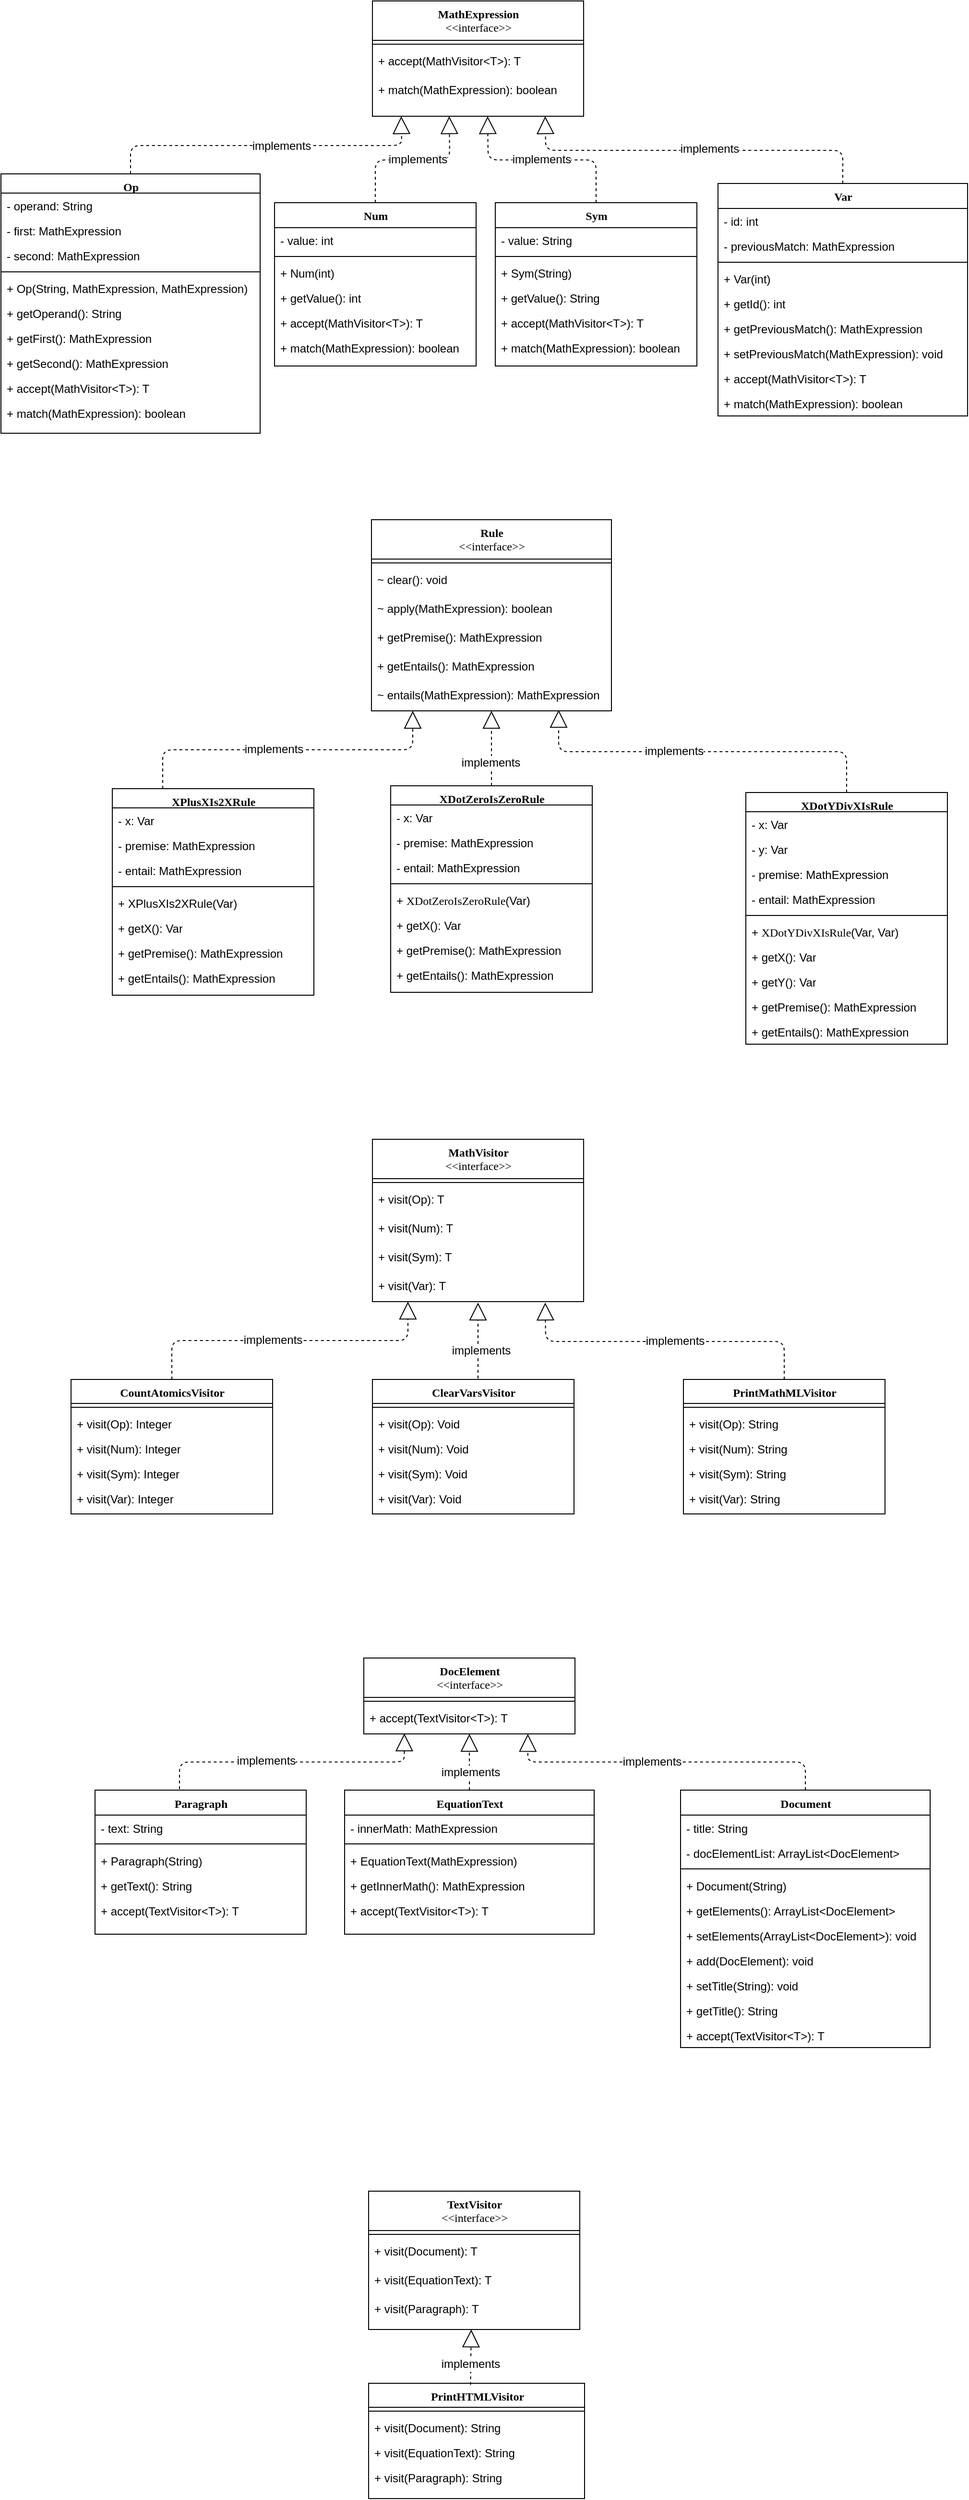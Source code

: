 <mxfile version="12.9.3" type="device"><diagram name="Page-1" id="9f46799a-70d6-7492-0946-bef42562c5a5"><mxGraphModel dx="998" dy="500" grid="1" gridSize="15" guides="1" tooltips="1" connect="1" arrows="1" fold="1" page="1" pageScale="1" pageWidth="1220" pageHeight="2900" background="#ffffff" math="0" shadow="0"><root><mxCell id="0"/><mxCell id="1" parent="0"/><mxCell id="MFVC4oa283NpYr4Dgyni-43" value="" style="endArrow=block;endSize=16;endFill=0;html=1;edgeStyle=orthogonalEdgeStyle;exitX=0.5;exitY=0;exitDx=0;exitDy=0;dashed=1;" parent="1" source="78961159f06e98e8-56" edge="1"><mxGeometry width="160" relative="1" as="geometry"><mxPoint x="214" y="420" as="sourcePoint"/><mxPoint x="514" y="195" as="targetPoint"/></mxGeometry></mxCell><mxCell id="ZC7abajFMfKb80-kNjz1-7" value="implements" style="text;html=1;align=center;verticalAlign=middle;resizable=0;points=[];labelBackgroundColor=#ffffff;" vertex="1" connectable="0" parent="MFVC4oa283NpYr4Dgyni-43"><mxGeometry x="0.163" y="-4" relative="1" as="geometry"><mxPoint x="-13" y="-4" as="offset"/></mxGeometry></mxCell><mxCell id="MFVC4oa283NpYr4Dgyni-44" value="" style="endArrow=block;endSize=16;endFill=0;html=1;edgeStyle=orthogonalEdgeStyle;dashed=1;" parent="1" source="MFVC4oa283NpYr4Dgyni-13" edge="1"><mxGeometry width="160" relative="1" as="geometry"><mxPoint x="354" y="265" as="sourcePoint"/><mxPoint x="564" y="195" as="targetPoint"/></mxGeometry></mxCell><mxCell id="ZC7abajFMfKb80-kNjz1-6" value="implements" style="text;html=1;align=center;verticalAlign=middle;resizable=0;points=[];labelBackgroundColor=#ffffff;" vertex="1" connectable="0" parent="MFVC4oa283NpYr4Dgyni-44"><mxGeometry x="0.291" y="-2" relative="1" as="geometry"><mxPoint x="-20" y="-3" as="offset"/></mxGeometry></mxCell><mxCell id="MFVC4oa283NpYr4Dgyni-45" value="" style="endArrow=block;endSize=16;endFill=0;html=1;edgeStyle=orthogonalEdgeStyle;exitX=0.5;exitY=0;exitDx=0;exitDy=0;dashed=1;" parent="1" source="MFVC4oa283NpYr4Dgyni-24" edge="1"><mxGeometry width="160" relative="1" as="geometry"><mxPoint x="704" y="295" as="sourcePoint"/><mxPoint x="604" y="195" as="targetPoint"/></mxGeometry></mxCell><mxCell id="ZC7abajFMfKb80-kNjz1-5" value="implements" style="text;html=1;align=center;verticalAlign=middle;resizable=0;points=[];labelBackgroundColor=#ffffff;" vertex="1" connectable="0" parent="MFVC4oa283NpYr4Dgyni-45"><mxGeometry x="0.179" y="1" relative="1" as="geometry"><mxPoint x="18" y="-2" as="offset"/></mxGeometry></mxCell><mxCell id="MFVC4oa283NpYr4Dgyni-46" value="" style="endArrow=block;endSize=16;endFill=0;html=1;edgeStyle=orthogonalEdgeStyle;exitX=0.5;exitY=0;exitDx=0;exitDy=0;dashed=1;" parent="1" source="MFVC4oa283NpYr4Dgyni-31" edge="1"><mxGeometry width="160" relative="1" as="geometry"><mxPoint x="854" y="255" as="sourcePoint"/><mxPoint x="664" y="195" as="targetPoint"/></mxGeometry></mxCell><mxCell id="ZC7abajFMfKb80-kNjz1-2" value="implements" style="text;html=1;align=center;verticalAlign=middle;resizable=0;points=[];labelBackgroundColor=#ffffff;spacing=1;" vertex="1" connectable="0" parent="MFVC4oa283NpYr4Dgyni-46"><mxGeometry x="-0.063" y="5" relative="1" as="geometry"><mxPoint x="4" y="-7" as="offset"/></mxGeometry></mxCell><mxCell id="MFVC4oa283NpYr4Dgyni-65" value="" style="endArrow=block;endSize=16;endFill=0;html=1;edgeStyle=orthogonalEdgeStyle;exitX=0.5;exitY=0;exitDx=0;exitDy=0;entryX=0.168;entryY=1;entryDx=0;entryDy=0;entryPerimeter=0;dashed=1;" parent="1" source="MFVC4oa283NpYr4Dgyni-54" target="MFVC4oa283NpYr4Dgyni-53" edge="1"><mxGeometry width="160" relative="1" as="geometry"><mxPoint x="275" y="1480" as="sourcePoint"/><mxPoint x="529" y="1439" as="targetPoint"/></mxGeometry></mxCell><mxCell id="ZC7abajFMfKb80-kNjz1-8" value="implements" style="text;html=1;align=center;verticalAlign=middle;resizable=0;points=[];labelBackgroundColor=#ffffff;" vertex="1" connectable="0" parent="MFVC4oa283NpYr4Dgyni-65"><mxGeometry x="-0.109" y="3" relative="1" as="geometry"><mxPoint y="2" as="offset"/></mxGeometry></mxCell><mxCell id="MFVC4oa283NpYr4Dgyni-78" value="" style="endArrow=block;endSize=16;endFill=0;html=1;entryX=0.5;entryY=1.033;entryDx=0;entryDy=0;entryPerimeter=0;dashed=1;" parent="1" target="MFVC4oa283NpYr4Dgyni-53" edge="1"><mxGeometry width="160" relative="1" as="geometry"><mxPoint x="594" y="1509" as="sourcePoint"/><mxPoint x="594" y="1441" as="targetPoint"/></mxGeometry></mxCell><mxCell id="ZC7abajFMfKb80-kNjz1-9" value="implements" style="text;html=1;align=center;verticalAlign=middle;resizable=0;points=[];labelBackgroundColor=#ffffff;" vertex="1" connectable="0" parent="MFVC4oa283NpYr4Dgyni-78"><mxGeometry x="-0.27" y="-3" relative="1" as="geometry"><mxPoint as="offset"/></mxGeometry></mxCell><mxCell id="MFVC4oa283NpYr4Dgyni-79" value="" style="endArrow=block;endSize=16;endFill=0;html=1;edgeStyle=orthogonalEdgeStyle;exitX=0.5;exitY=0;exitDx=0;exitDy=0;dashed=1;" parent="1" source="MFVC4oa283NpYr4Dgyni-72" edge="1"><mxGeometry width="160" relative="1" as="geometry"><mxPoint x="974" y="1500" as="sourcePoint"/><mxPoint x="664" y="1430" as="targetPoint"/></mxGeometry></mxCell><mxCell id="MFVC4oa283NpYr4Dgyni-92" value="" style="endArrow=block;endSize=16;endFill=0;html=1;entryX=0.486;entryY=1.167;entryDx=0;entryDy=0;entryPerimeter=0;exitX=0.472;exitY=0.015;exitDx=0;exitDy=0;exitPerimeter=0;dashed=1;" parent="1" source="MFVC4oa283NpYr4Dgyni-86" target="MFVC4oa283NpYr4Dgyni-84" edge="1"><mxGeometry width="160" relative="1" as="geometry"><mxPoint x="587" y="2555" as="sourcePoint"/><mxPoint x="584.5" y="2495" as="targetPoint"/></mxGeometry></mxCell><mxCell id="ZC7abajFMfKb80-kNjz1-18" value="implements" style="text;html=1;align=center;verticalAlign=middle;resizable=0;points=[];labelBackgroundColor=#ffffff;" vertex="1" connectable="0" parent="MFVC4oa283NpYr4Dgyni-92"><mxGeometry x="-0.34" y="1" relative="1" as="geometry"><mxPoint y="-3" as="offset"/></mxGeometry></mxCell><mxCell id="MFVC4oa283NpYr4Dgyni-131" value="" style="endArrow=block;endSize=16;endFill=0;html=1;edgeStyle=orthogonalEdgeStyle;exitX=0.4;exitY=-0.007;exitDx=0;exitDy=0;exitPerimeter=0;entryX=0.192;entryY=0.983;entryDx=0;entryDy=0;entryPerimeter=0;dashed=1;" parent="1" source="MFVC4oa283NpYr4Dgyni-104" target="MFVC4oa283NpYr4Dgyni-101" edge="1"><mxGeometry width="160" relative="1" as="geometry"><mxPoint x="285" y="1965.5" as="sourcePoint"/><mxPoint x="522.96" y="1886.51" as="targetPoint"/></mxGeometry></mxCell><mxCell id="ZC7abajFMfKb80-kNjz1-15" value="implements" style="text;html=1;align=center;verticalAlign=middle;resizable=0;points=[];labelBackgroundColor=#ffffff;" vertex="1" connectable="0" parent="MFVC4oa283NpYr4Dgyni-131"><mxGeometry x="-0.289" y="3" relative="1" as="geometry"><mxPoint x="14" y="1" as="offset"/></mxGeometry></mxCell><mxCell id="MFVC4oa283NpYr4Dgyni-132" value="" style="endArrow=block;endSize=16;endFill=0;html=1;exitX=0.5;exitY=0;exitDx=0;exitDy=0;dashed=1;" parent="1" source="MFVC4oa283NpYr4Dgyni-114" target="MFVC4oa283NpYr4Dgyni-101" edge="1"><mxGeometry width="160" relative="1" as="geometry"><mxPoint x="575" y="1927.5" as="sourcePoint"/><mxPoint x="585" y="1877.5" as="targetPoint"/></mxGeometry></mxCell><mxCell id="ZC7abajFMfKb80-kNjz1-16" value="implements" style="text;html=1;align=center;verticalAlign=middle;resizable=0;points=[];labelBackgroundColor=#ffffff;" vertex="1" connectable="0" parent="MFVC4oa283NpYr4Dgyni-132"><mxGeometry x="-0.372" y="-1" relative="1" as="geometry"><mxPoint as="offset"/></mxGeometry></mxCell><mxCell id="MFVC4oa283NpYr4Dgyni-133" value="" style="endArrow=block;endSize=16;endFill=0;html=1;edgeStyle=orthogonalEdgeStyle;exitX=0.5;exitY=0;exitDx=0;exitDy=0;entryX=0.777;entryY=1.002;entryDx=0;entryDy=0;entryPerimeter=0;dashed=1;" parent="1" source="MFVC4oa283NpYr4Dgyni-120" target="MFVC4oa283NpYr4Dgyni-101" edge="1"><mxGeometry width="160" relative="1" as="geometry"><mxPoint x="935" y="1907.5" as="sourcePoint"/><mxPoint x="635" y="1877.5" as="targetPoint"/></mxGeometry></mxCell><mxCell id="ZC7abajFMfKb80-kNjz1-17" value="implements" style="text;html=1;align=center;verticalAlign=middle;resizable=0;points=[];labelBackgroundColor=#ffffff;" vertex="1" connectable="0" parent="MFVC4oa283NpYr4Dgyni-133"><mxGeometry x="0.093" y="-1" relative="1" as="geometry"><mxPoint as="offset"/></mxGeometry></mxCell><mxCell id="MFVC4oa283NpYr4Dgyni-173" value="" style="endArrow=block;endSize=16;endFill=0;html=1;edgeStyle=orthogonalEdgeStyle;exitX=0.5;exitY=0;exitDx=0;exitDy=0;entryX=0.78;entryY=0.967;entryDx=0;entryDy=0;entryPerimeter=0;dashed=1;" parent="1" source="MFVC4oa283NpYr4Dgyni-161" target="MFVC4oa283NpYr4Dgyni-140" edge="1"><mxGeometry width="160" relative="1" as="geometry"><mxPoint x="913" y="909" as="sourcePoint"/><mxPoint x="678" y="840" as="targetPoint"/></mxGeometry></mxCell><mxCell id="ZC7abajFMfKb80-kNjz1-14" value="implements" style="text;html=1;align=center;verticalAlign=middle;resizable=0;points=[];labelBackgroundColor=#ffffff;" vertex="1" connectable="0" parent="MFVC4oa283NpYr4Dgyni-173"><mxGeometry x="0.311" y="-3" relative="1" as="geometry"><mxPoint x="30" y="2" as="offset"/></mxGeometry></mxCell><mxCell id="MFVC4oa283NpYr4Dgyni-174" value="" style="endArrow=block;endSize=16;endFill=0;html=1;exitX=0.5;exitY=0;exitDx=0;exitDy=0;dashed=1;" parent="1" source="MFVC4oa283NpYr4Dgyni-152" target="MFVC4oa283NpYr4Dgyni-140" edge="1"><mxGeometry width="160" relative="1" as="geometry"><mxPoint x="604" y="875" as="sourcePoint"/><mxPoint x="608" y="830" as="targetPoint"/></mxGeometry></mxCell><mxCell id="ZC7abajFMfKb80-kNjz1-13" value="implements" style="text;html=1;align=center;verticalAlign=middle;resizable=0;points=[];labelBackgroundColor=#ffffff;" vertex="1" connectable="0" parent="MFVC4oa283NpYr4Dgyni-174"><mxGeometry x="-0.386" y="1" relative="1" as="geometry"><mxPoint as="offset"/></mxGeometry></mxCell><mxCell id="MFVC4oa283NpYr4Dgyni-176" value="" style="endArrow=block;endSize=16;endFill=0;html=1;edgeStyle=orthogonalEdgeStyle;entryX=0.172;entryY=1;entryDx=0;entryDy=0;entryPerimeter=0;exitX=0.25;exitY=0;exitDx=0;exitDy=0;dashed=1;" parent="1" source="MFVC4oa283NpYr4Dgyni-141" target="MFVC4oa283NpYr4Dgyni-140" edge="1"><mxGeometry width="160" relative="1" as="geometry"><mxPoint x="279" y="866" as="sourcePoint"/><mxPoint x="514.96" y="836" as="targetPoint"/></mxGeometry></mxCell><mxCell id="ZC7abajFMfKb80-kNjz1-11" value="implements" style="text;html=1;align=center;verticalAlign=middle;resizable=0;points=[];labelBackgroundColor=#ffffff;" vertex="1" connectable="0" parent="MFVC4oa283NpYr4Dgyni-176"><mxGeometry x="-0.087" y="-1" relative="1" as="geometry"><mxPoint y="-2" as="offset"/></mxGeometry></mxCell><mxCell id="MFVC4oa283NpYr4Dgyni-134" value="Rule&lt;br&gt;&lt;span style=&quot;font-weight: normal&quot;&gt;&amp;lt;&amp;lt;interface&amp;gt;&amp;gt;&lt;/span&gt;" style="swimlane;html=1;fontStyle=1;align=center;verticalAlign=top;childLayout=stackLayout;horizontal=1;startSize=41;horizontalStack=0;resizeParent=1;resizeLast=0;collapsible=1;marginBottom=0;swimlaneFillColor=#ffffff;rounded=0;shadow=0;comic=0;labelBackgroundColor=none;strokeWidth=1;fillColor=none;fontFamily=Verdana;fontSize=12" parent="1" vertex="1"><mxGeometry x="483" y="615" width="250" height="199" as="geometry"><mxRectangle x="90" y="83" width="90" height="26" as="alternateBounds"/></mxGeometry></mxCell><mxCell id="MFVC4oa283NpYr4Dgyni-135" value="" style="line;html=1;strokeWidth=1;fillColor=none;align=left;verticalAlign=middle;spacingTop=-1;spacingLeft=3;spacingRight=3;rotatable=0;labelPosition=right;points=[];portConstraint=eastwest;" parent="MFVC4oa283NpYr4Dgyni-134" vertex="1"><mxGeometry y="41" width="250" height="8" as="geometry"/></mxCell><mxCell id="MFVC4oa283NpYr4Dgyni-136" value="~ clear(): void&amp;nbsp;" style="text;html=1;strokeColor=none;fillColor=none;align=left;verticalAlign=top;spacingLeft=4;spacingRight=4;whiteSpace=wrap;overflow=hidden;rotatable=0;points=[[0,0.5],[1,0.5]];portConstraint=eastwest;" parent="MFVC4oa283NpYr4Dgyni-134" vertex="1"><mxGeometry y="49" width="250" height="30" as="geometry"/></mxCell><mxCell id="MFVC4oa283NpYr4Dgyni-137" value="~ apply(MathExpression): boolean&amp;nbsp;" style="text;html=1;strokeColor=none;fillColor=none;align=left;verticalAlign=top;spacingLeft=4;spacingRight=4;whiteSpace=wrap;overflow=hidden;rotatable=0;points=[[0,0.5],[1,0.5]];portConstraint=eastwest;" parent="MFVC4oa283NpYr4Dgyni-134" vertex="1"><mxGeometry y="79" width="250" height="30" as="geometry"/></mxCell><mxCell id="MFVC4oa283NpYr4Dgyni-138" value="+ getPremise(): MathExpression&amp;nbsp;" style="text;html=1;strokeColor=none;fillColor=none;align=left;verticalAlign=top;spacingLeft=4;spacingRight=4;whiteSpace=wrap;overflow=hidden;rotatable=0;points=[[0,0.5],[1,0.5]];portConstraint=eastwest;" parent="MFVC4oa283NpYr4Dgyni-134" vertex="1"><mxGeometry y="109" width="250" height="30" as="geometry"/></mxCell><mxCell id="MFVC4oa283NpYr4Dgyni-139" value="+ getEntails(): MathExpression&amp;nbsp;" style="text;html=1;strokeColor=none;fillColor=none;align=left;verticalAlign=top;spacingLeft=4;spacingRight=4;whiteSpace=wrap;overflow=hidden;rotatable=0;points=[[0,0.5],[1,0.5]];portConstraint=eastwest;" parent="MFVC4oa283NpYr4Dgyni-134" vertex="1"><mxGeometry y="139" width="250" height="30" as="geometry"/></mxCell><mxCell id="MFVC4oa283NpYr4Dgyni-140" value="~ entails(MathExpression): MathExpression&amp;nbsp;" style="text;html=1;strokeColor=none;fillColor=none;align=left;verticalAlign=top;spacingLeft=4;spacingRight=4;whiteSpace=wrap;overflow=hidden;rotatable=0;points=[[0,0.5],[1,0.5]];portConstraint=eastwest;" parent="MFVC4oa283NpYr4Dgyni-134" vertex="1"><mxGeometry y="169" width="250" height="30" as="geometry"/></mxCell><mxCell id="ZC7abajFMfKb80-kNjz1-10" value="&lt;span style=&quot;background-color: rgb(255 , 255 , 255)&quot;&gt;implements&lt;/span&gt;" style="text;html=1;align=center;verticalAlign=middle;resizable=0;points=[];autosize=1;" vertex="1" parent="1"><mxGeometry x="759" y="1460" width="80" height="20" as="geometry"/></mxCell><mxCell id="78961159f06e98e8-17" value="MathExpression&lt;br&gt;&lt;span style=&quot;font-weight: normal&quot;&gt;&amp;lt;&amp;lt;interface&amp;gt;&amp;gt;&lt;/span&gt;" style="swimlane;html=1;fontStyle=1;align=center;verticalAlign=top;childLayout=stackLayout;horizontal=1;startSize=41;horizontalStack=0;resizeParent=1;resizeLast=0;collapsible=1;marginBottom=0;swimlaneFillColor=#ffffff;rounded=0;shadow=0;comic=0;labelBackgroundColor=none;strokeWidth=1;fillColor=none;fontFamily=Verdana;fontSize=12" parent="1" vertex="1"><mxGeometry x="484" y="75" width="220" height="120" as="geometry"><mxRectangle x="90" y="83" width="90" height="26" as="alternateBounds"/></mxGeometry></mxCell><mxCell id="78961159f06e98e8-19" value="" style="line;html=1;strokeWidth=1;fillColor=none;align=left;verticalAlign=middle;spacingTop=-1;spacingLeft=3;spacingRight=3;rotatable=0;labelPosition=right;points=[];portConstraint=eastwest;" parent="78961159f06e98e8-17" vertex="1"><mxGeometry y="41" width="220" height="8" as="geometry"/></mxCell><mxCell id="78961159f06e98e8-20" value="+ accept(MathVisitor&amp;lt;T&amp;gt;): T&amp;nbsp;" style="text;html=1;strokeColor=none;fillColor=none;align=left;verticalAlign=top;spacingLeft=4;spacingRight=4;whiteSpace=wrap;overflow=hidden;rotatable=0;points=[[0,0.5],[1,0.5]];portConstraint=eastwest;" parent="78961159f06e98e8-17" vertex="1"><mxGeometry y="49" width="220" height="30" as="geometry"/></mxCell><mxCell id="78961159f06e98e8-27" value="+ match(MathExpression): boolean" style="text;html=1;strokeColor=none;fillColor=none;align=left;verticalAlign=top;spacingLeft=4;spacingRight=4;whiteSpace=wrap;overflow=hidden;rotatable=0;points=[[0,0.5],[1,0.5]];portConstraint=eastwest;" parent="78961159f06e98e8-17" vertex="1"><mxGeometry y="79" width="220" height="26" as="geometry"/></mxCell><mxCell id="78961159f06e98e8-56" value="Op" style="swimlane;html=1;fontStyle=1;align=center;verticalAlign=top;childLayout=stackLayout;horizontal=1;startSize=20;horizontalStack=0;resizeParent=1;resizeLast=0;collapsible=1;marginBottom=0;swimlaneFillColor=#ffffff;rounded=0;shadow=0;comic=0;labelBackgroundColor=none;strokeWidth=1;fillColor=none;fontFamily=Verdana;fontSize=12" parent="1" vertex="1"><mxGeometry x="97" y="255" width="270" height="270" as="geometry"/></mxCell><mxCell id="78961159f06e98e8-57" value="- operand: String" style="text;html=1;strokeColor=none;fillColor=none;align=left;verticalAlign=top;spacingLeft=4;spacingRight=4;whiteSpace=wrap;overflow=hidden;rotatable=0;points=[[0,0.5],[1,0.5]];portConstraint=eastwest;" parent="78961159f06e98e8-56" vertex="1"><mxGeometry y="20" width="270" height="26" as="geometry"/></mxCell><mxCell id="78961159f06e98e8-63" value="- first: MathExpression" style="text;html=1;strokeColor=none;fillColor=none;align=left;verticalAlign=top;spacingLeft=4;spacingRight=4;whiteSpace=wrap;overflow=hidden;rotatable=0;points=[[0,0.5],[1,0.5]];portConstraint=eastwest;" parent="78961159f06e98e8-56" vertex="1"><mxGeometry y="46" width="270" height="26" as="geometry"/></mxCell><mxCell id="MFVC4oa283NpYr4Dgyni-10" value="- second: MathExpression" style="text;html=1;strokeColor=none;fillColor=none;align=left;verticalAlign=top;spacingLeft=4;spacingRight=4;whiteSpace=wrap;overflow=hidden;rotatable=0;points=[[0,0.5],[1,0.5]];portConstraint=eastwest;" parent="78961159f06e98e8-56" vertex="1"><mxGeometry y="72" width="270" height="26" as="geometry"/></mxCell><mxCell id="78961159f06e98e8-64" value="" style="line;html=1;strokeWidth=1;fillColor=none;align=left;verticalAlign=middle;spacingTop=-1;spacingLeft=3;spacingRight=3;rotatable=0;labelPosition=right;points=[];portConstraint=eastwest;" parent="78961159f06e98e8-56" vertex="1"><mxGeometry y="98" width="270" height="8" as="geometry"/></mxCell><mxCell id="78961159f06e98e8-65" value="+ Op(String, MathExpression, MathExpression)" style="text;html=1;strokeColor=none;fillColor=none;align=left;verticalAlign=top;spacingLeft=4;spacingRight=4;whiteSpace=wrap;overflow=hidden;rotatable=0;points=[[0,0.5],[1,0.5]];portConstraint=eastwest;" parent="78961159f06e98e8-56" vertex="1"><mxGeometry y="106" width="270" height="26" as="geometry"/></mxCell><mxCell id="78961159f06e98e8-66" value="+ getOperand(): String" style="text;html=1;strokeColor=none;fillColor=none;align=left;verticalAlign=top;spacingLeft=4;spacingRight=4;whiteSpace=wrap;overflow=hidden;rotatable=0;points=[[0,0.5],[1,0.5]];portConstraint=eastwest;" parent="78961159f06e98e8-56" vertex="1"><mxGeometry y="132" width="270" height="26" as="geometry"/></mxCell><mxCell id="78961159f06e98e8-68" value="+ getFirst(): MathExpression" style="text;html=1;strokeColor=none;fillColor=none;align=left;verticalAlign=top;spacingLeft=4;spacingRight=4;whiteSpace=wrap;overflow=hidden;rotatable=0;points=[[0,0.5],[1,0.5]];portConstraint=eastwest;" parent="78961159f06e98e8-56" vertex="1"><mxGeometry y="158" width="270" height="26" as="geometry"/></mxCell><mxCell id="MFVC4oa283NpYr4Dgyni-9" value="+ getSecond(): MathExpression" style="text;html=1;strokeColor=none;fillColor=none;align=left;verticalAlign=top;spacingLeft=4;spacingRight=4;whiteSpace=wrap;overflow=hidden;rotatable=0;points=[[0,0.5],[1,0.5]];portConstraint=eastwest;" parent="78961159f06e98e8-56" vertex="1"><mxGeometry y="184" width="270" height="26" as="geometry"/></mxCell><mxCell id="MFVC4oa283NpYr4Dgyni-11" value="+ accept(MathVisitor&amp;lt;T&amp;gt;): T" style="text;html=1;strokeColor=none;fillColor=none;align=left;verticalAlign=top;spacingLeft=4;spacingRight=4;whiteSpace=wrap;overflow=hidden;rotatable=0;points=[[0,0.5],[1,0.5]];portConstraint=eastwest;" parent="78961159f06e98e8-56" vertex="1"><mxGeometry y="210" width="270" height="26" as="geometry"/></mxCell><mxCell id="MFVC4oa283NpYr4Dgyni-12" value="+ match(MathExpression): boolean" style="text;html=1;strokeColor=none;fillColor=none;align=left;verticalAlign=top;spacingLeft=4;spacingRight=4;whiteSpace=wrap;overflow=hidden;rotatable=0;points=[[0,0.5],[1,0.5]];portConstraint=eastwest;" parent="78961159f06e98e8-56" vertex="1"><mxGeometry y="236" width="270" height="26" as="geometry"/></mxCell><mxCell id="MFVC4oa283NpYr4Dgyni-13" value="Num" style="swimlane;html=1;fontStyle=1;align=center;verticalAlign=top;childLayout=stackLayout;horizontal=1;startSize=26;horizontalStack=0;resizeParent=1;resizeLast=0;collapsible=1;marginBottom=0;swimlaneFillColor=#ffffff;rounded=0;shadow=0;comic=0;labelBackgroundColor=none;strokeWidth=1;fillColor=none;fontFamily=Verdana;fontSize=12" parent="1" vertex="1"><mxGeometry x="382" y="285" width="210" height="170" as="geometry"/></mxCell><mxCell id="MFVC4oa283NpYr4Dgyni-14" value="- value: int" style="text;html=1;strokeColor=none;fillColor=none;align=left;verticalAlign=top;spacingLeft=4;spacingRight=4;whiteSpace=wrap;overflow=hidden;rotatable=0;points=[[0,0.5],[1,0.5]];portConstraint=eastwest;" parent="MFVC4oa283NpYr4Dgyni-13" vertex="1"><mxGeometry y="26" width="210" height="26" as="geometry"/></mxCell><mxCell id="MFVC4oa283NpYr4Dgyni-17" value="" style="line;html=1;strokeWidth=1;fillColor=none;align=left;verticalAlign=middle;spacingTop=-1;spacingLeft=3;spacingRight=3;rotatable=0;labelPosition=right;points=[];portConstraint=eastwest;" parent="MFVC4oa283NpYr4Dgyni-13" vertex="1"><mxGeometry y="52" width="210" height="8" as="geometry"/></mxCell><mxCell id="MFVC4oa283NpYr4Dgyni-18" value="+ Num(int)" style="text;html=1;strokeColor=none;fillColor=none;align=left;verticalAlign=top;spacingLeft=4;spacingRight=4;whiteSpace=wrap;overflow=hidden;rotatable=0;points=[[0,0.5],[1,0.5]];portConstraint=eastwest;" parent="MFVC4oa283NpYr4Dgyni-13" vertex="1"><mxGeometry y="60" width="210" height="26" as="geometry"/></mxCell><mxCell id="MFVC4oa283NpYr4Dgyni-19" value="+ getValue(): int" style="text;html=1;strokeColor=none;fillColor=none;align=left;verticalAlign=top;spacingLeft=4;spacingRight=4;whiteSpace=wrap;overflow=hidden;rotatable=0;points=[[0,0.5],[1,0.5]];portConstraint=eastwest;" parent="MFVC4oa283NpYr4Dgyni-13" vertex="1"><mxGeometry y="86" width="210" height="26" as="geometry"/></mxCell><mxCell id="MFVC4oa283NpYr4Dgyni-22" value="+ accept(MathVisitor&amp;lt;T&amp;gt;): T" style="text;html=1;strokeColor=none;fillColor=none;align=left;verticalAlign=top;spacingLeft=4;spacingRight=4;whiteSpace=wrap;overflow=hidden;rotatable=0;points=[[0,0.5],[1,0.5]];portConstraint=eastwest;" parent="MFVC4oa283NpYr4Dgyni-13" vertex="1"><mxGeometry y="112" width="210" height="26" as="geometry"/></mxCell><mxCell id="MFVC4oa283NpYr4Dgyni-23" value="+ match(MathExpression): boolean" style="text;html=1;strokeColor=none;fillColor=none;align=left;verticalAlign=top;spacingLeft=4;spacingRight=4;whiteSpace=wrap;overflow=hidden;rotatable=0;points=[[0,0.5],[1,0.5]];portConstraint=eastwest;" parent="MFVC4oa283NpYr4Dgyni-13" vertex="1"><mxGeometry y="138" width="210" height="26" as="geometry"/></mxCell><mxCell id="MFVC4oa283NpYr4Dgyni-24" value="Sym" style="swimlane;html=1;fontStyle=1;align=center;verticalAlign=top;childLayout=stackLayout;horizontal=1;startSize=26;horizontalStack=0;resizeParent=1;resizeLast=0;collapsible=1;marginBottom=0;swimlaneFillColor=#ffffff;rounded=0;shadow=0;comic=0;labelBackgroundColor=none;strokeWidth=1;fillColor=none;fontFamily=Verdana;fontSize=12" parent="1" vertex="1"><mxGeometry x="612" y="285" width="210" height="170" as="geometry"/></mxCell><mxCell id="MFVC4oa283NpYr4Dgyni-25" value="- value: String" style="text;html=1;strokeColor=none;fillColor=none;align=left;verticalAlign=top;spacingLeft=4;spacingRight=4;whiteSpace=wrap;overflow=hidden;rotatable=0;points=[[0,0.5],[1,0.5]];portConstraint=eastwest;" parent="MFVC4oa283NpYr4Dgyni-24" vertex="1"><mxGeometry y="26" width="210" height="26" as="geometry"/></mxCell><mxCell id="MFVC4oa283NpYr4Dgyni-26" value="" style="line;html=1;strokeWidth=1;fillColor=none;align=left;verticalAlign=middle;spacingTop=-1;spacingLeft=3;spacingRight=3;rotatable=0;labelPosition=right;points=[];portConstraint=eastwest;" parent="MFVC4oa283NpYr4Dgyni-24" vertex="1"><mxGeometry y="52" width="210" height="8" as="geometry"/></mxCell><mxCell id="MFVC4oa283NpYr4Dgyni-27" value="+ Sym(String)" style="text;html=1;strokeColor=none;fillColor=none;align=left;verticalAlign=top;spacingLeft=4;spacingRight=4;whiteSpace=wrap;overflow=hidden;rotatable=0;points=[[0,0.5],[1,0.5]];portConstraint=eastwest;" parent="MFVC4oa283NpYr4Dgyni-24" vertex="1"><mxGeometry y="60" width="210" height="26" as="geometry"/></mxCell><mxCell id="MFVC4oa283NpYr4Dgyni-28" value="+ getValue(): String" style="text;html=1;strokeColor=none;fillColor=none;align=left;verticalAlign=top;spacingLeft=4;spacingRight=4;whiteSpace=wrap;overflow=hidden;rotatable=0;points=[[0,0.5],[1,0.5]];portConstraint=eastwest;" parent="MFVC4oa283NpYr4Dgyni-24" vertex="1"><mxGeometry y="86" width="210" height="26" as="geometry"/></mxCell><mxCell id="MFVC4oa283NpYr4Dgyni-29" value="+ accept(MathVisitor&amp;lt;T&amp;gt;): T" style="text;html=1;strokeColor=none;fillColor=none;align=left;verticalAlign=top;spacingLeft=4;spacingRight=4;whiteSpace=wrap;overflow=hidden;rotatable=0;points=[[0,0.5],[1,0.5]];portConstraint=eastwest;" parent="MFVC4oa283NpYr4Dgyni-24" vertex="1"><mxGeometry y="112" width="210" height="26" as="geometry"/></mxCell><mxCell id="MFVC4oa283NpYr4Dgyni-30" value="+ match(MathExpression): boolean" style="text;html=1;strokeColor=none;fillColor=none;align=left;verticalAlign=top;spacingLeft=4;spacingRight=4;whiteSpace=wrap;overflow=hidden;rotatable=0;points=[[0,0.5],[1,0.5]];portConstraint=eastwest;" parent="MFVC4oa283NpYr4Dgyni-24" vertex="1"><mxGeometry y="138" width="210" height="26" as="geometry"/></mxCell><mxCell id="MFVC4oa283NpYr4Dgyni-31" value="Var" style="swimlane;html=1;fontStyle=1;align=center;verticalAlign=top;childLayout=stackLayout;horizontal=1;startSize=26;horizontalStack=0;resizeParent=1;resizeLast=0;collapsible=1;marginBottom=0;swimlaneFillColor=#ffffff;rounded=0;shadow=0;comic=0;labelBackgroundColor=none;strokeWidth=1;fillColor=none;fontFamily=Verdana;fontSize=12" parent="1" vertex="1"><mxGeometry x="844" y="265" width="260" height="242" as="geometry"/></mxCell><mxCell id="MFVC4oa283NpYr4Dgyni-32" value="- id: int" style="text;html=1;strokeColor=none;fillColor=none;align=left;verticalAlign=top;spacingLeft=4;spacingRight=4;whiteSpace=wrap;overflow=hidden;rotatable=0;points=[[0,0.5],[1,0.5]];portConstraint=eastwest;" parent="MFVC4oa283NpYr4Dgyni-31" vertex="1"><mxGeometry y="26" width="260" height="26" as="geometry"/></mxCell><mxCell id="MFVC4oa283NpYr4Dgyni-38" value="- previousMatch: MathExpression" style="text;html=1;strokeColor=none;fillColor=none;align=left;verticalAlign=top;spacingLeft=4;spacingRight=4;whiteSpace=wrap;overflow=hidden;rotatable=0;points=[[0,0.5],[1,0.5]];portConstraint=eastwest;" parent="MFVC4oa283NpYr4Dgyni-31" vertex="1"><mxGeometry y="52" width="260" height="26" as="geometry"/></mxCell><mxCell id="MFVC4oa283NpYr4Dgyni-33" value="" style="line;html=1;strokeWidth=1;fillColor=none;align=left;verticalAlign=middle;spacingTop=-1;spacingLeft=3;spacingRight=3;rotatable=0;labelPosition=right;points=[];portConstraint=eastwest;" parent="MFVC4oa283NpYr4Dgyni-31" vertex="1"><mxGeometry y="78" width="260" height="8" as="geometry"/></mxCell><mxCell id="MFVC4oa283NpYr4Dgyni-34" value="+ Var(int)" style="text;html=1;strokeColor=none;fillColor=none;align=left;verticalAlign=top;spacingLeft=4;spacingRight=4;whiteSpace=wrap;overflow=hidden;rotatable=0;points=[[0,0.5],[1,0.5]];portConstraint=eastwest;" parent="MFVC4oa283NpYr4Dgyni-31" vertex="1"><mxGeometry y="86" width="260" height="26" as="geometry"/></mxCell><mxCell id="MFVC4oa283NpYr4Dgyni-35" value="+ getId(): int" style="text;html=1;strokeColor=none;fillColor=none;align=left;verticalAlign=top;spacingLeft=4;spacingRight=4;whiteSpace=wrap;overflow=hidden;rotatable=0;points=[[0,0.5],[1,0.5]];portConstraint=eastwest;" parent="MFVC4oa283NpYr4Dgyni-31" vertex="1"><mxGeometry y="112" width="260" height="26" as="geometry"/></mxCell><mxCell id="MFVC4oa283NpYr4Dgyni-36" value="+ getPreviousMatch(): MathExpression" style="text;html=1;strokeColor=none;fillColor=none;align=left;verticalAlign=top;spacingLeft=4;spacingRight=4;whiteSpace=wrap;overflow=hidden;rotatable=0;points=[[0,0.5],[1,0.5]];portConstraint=eastwest;" parent="MFVC4oa283NpYr4Dgyni-31" vertex="1"><mxGeometry y="138" width="260" height="26" as="geometry"/></mxCell><mxCell id="MFVC4oa283NpYr4Dgyni-39" value="+ setPreviousMatch(MathExpression): void" style="text;html=1;strokeColor=none;fillColor=none;align=left;verticalAlign=top;spacingLeft=4;spacingRight=4;whiteSpace=wrap;overflow=hidden;rotatable=0;points=[[0,0.5],[1,0.5]];portConstraint=eastwest;" parent="MFVC4oa283NpYr4Dgyni-31" vertex="1"><mxGeometry y="164" width="260" height="26" as="geometry"/></mxCell><mxCell id="MFVC4oa283NpYr4Dgyni-40" value="+ accept(MathVisitor&amp;lt;T&amp;gt;): T" style="text;html=1;strokeColor=none;fillColor=none;align=left;verticalAlign=top;spacingLeft=4;spacingRight=4;whiteSpace=wrap;overflow=hidden;rotatable=0;points=[[0,0.5],[1,0.5]];portConstraint=eastwest;" parent="MFVC4oa283NpYr4Dgyni-31" vertex="1"><mxGeometry y="190" width="260" height="26" as="geometry"/></mxCell><mxCell id="MFVC4oa283NpYr4Dgyni-37" value="+ match(MathExpression): boolean" style="text;html=1;strokeColor=none;fillColor=none;align=left;verticalAlign=top;spacingLeft=4;spacingRight=4;whiteSpace=wrap;overflow=hidden;rotatable=0;points=[[0,0.5],[1,0.5]];portConstraint=eastwest;" parent="MFVC4oa283NpYr4Dgyni-31" vertex="1"><mxGeometry y="216" width="260" height="26" as="geometry"/></mxCell><mxCell id="MFVC4oa283NpYr4Dgyni-54" value="CountAtomicsVisitor" style="swimlane;html=1;fontStyle=1;align=center;verticalAlign=top;childLayout=stackLayout;horizontal=1;startSize=25;horizontalStack=0;resizeParent=1;resizeLast=0;collapsible=1;marginBottom=0;swimlaneFillColor=#ffffff;rounded=0;shadow=0;comic=0;labelBackgroundColor=none;strokeWidth=1;fillColor=none;fontFamily=Verdana;fontSize=12" parent="1" vertex="1"><mxGeometry x="170" y="1510" width="210" height="140" as="geometry"/></mxCell><mxCell id="MFVC4oa283NpYr4Dgyni-58" value="" style="line;html=1;strokeWidth=1;fillColor=none;align=left;verticalAlign=middle;spacingTop=-1;spacingLeft=3;spacingRight=3;rotatable=0;labelPosition=right;points=[];portConstraint=eastwest;" parent="MFVC4oa283NpYr4Dgyni-54" vertex="1"><mxGeometry y="25" width="210" height="8" as="geometry"/></mxCell><mxCell id="MFVC4oa283NpYr4Dgyni-59" value="+ visit(Op): Integer" style="text;html=1;strokeColor=none;fillColor=none;align=left;verticalAlign=top;spacingLeft=4;spacingRight=4;whiteSpace=wrap;overflow=hidden;rotatable=0;points=[[0,0.5],[1,0.5]];portConstraint=eastwest;" parent="MFVC4oa283NpYr4Dgyni-54" vertex="1"><mxGeometry y="33" width="210" height="26" as="geometry"/></mxCell><mxCell id="MFVC4oa283NpYr4Dgyni-60" value="+ visit(Num): Integer" style="text;html=1;strokeColor=none;fillColor=none;align=left;verticalAlign=top;spacingLeft=4;spacingRight=4;whiteSpace=wrap;overflow=hidden;rotatable=0;points=[[0,0.5],[1,0.5]];portConstraint=eastwest;" parent="MFVC4oa283NpYr4Dgyni-54" vertex="1"><mxGeometry y="59" width="210" height="26" as="geometry"/></mxCell><mxCell id="MFVC4oa283NpYr4Dgyni-61" value="+ visit(Sym): Integer" style="text;html=1;strokeColor=none;fillColor=none;align=left;verticalAlign=top;spacingLeft=4;spacingRight=4;whiteSpace=wrap;overflow=hidden;rotatable=0;points=[[0,0.5],[1,0.5]];portConstraint=eastwest;" parent="MFVC4oa283NpYr4Dgyni-54" vertex="1"><mxGeometry y="85" width="210" height="26" as="geometry"/></mxCell><mxCell id="MFVC4oa283NpYr4Dgyni-62" value="+ visit(Var): Integer" style="text;html=1;strokeColor=none;fillColor=none;align=left;verticalAlign=top;spacingLeft=4;spacingRight=4;whiteSpace=wrap;overflow=hidden;rotatable=0;points=[[0,0.5],[1,0.5]];portConstraint=eastwest;" parent="MFVC4oa283NpYr4Dgyni-54" vertex="1"><mxGeometry y="111" width="210" height="26" as="geometry"/></mxCell><mxCell id="MFVC4oa283NpYr4Dgyni-72" value="PrintMathMLVisitor" style="swimlane;html=1;fontStyle=1;align=center;verticalAlign=top;childLayout=stackLayout;horizontal=1;startSize=25;horizontalStack=0;resizeParent=1;resizeLast=0;collapsible=1;marginBottom=0;swimlaneFillColor=#ffffff;rounded=0;shadow=0;comic=0;labelBackgroundColor=none;strokeWidth=1;fillColor=none;fontFamily=Verdana;fontSize=12" parent="1" vertex="1"><mxGeometry x="808" y="1510" width="210" height="140" as="geometry"/></mxCell><mxCell id="MFVC4oa283NpYr4Dgyni-73" value="" style="line;html=1;strokeWidth=1;fillColor=none;align=left;verticalAlign=middle;spacingTop=-1;spacingLeft=3;spacingRight=3;rotatable=0;labelPosition=right;points=[];portConstraint=eastwest;" parent="MFVC4oa283NpYr4Dgyni-72" vertex="1"><mxGeometry y="25" width="210" height="8" as="geometry"/></mxCell><mxCell id="MFVC4oa283NpYr4Dgyni-74" value="+ visit(Op): String" style="text;html=1;strokeColor=none;fillColor=none;align=left;verticalAlign=top;spacingLeft=4;spacingRight=4;whiteSpace=wrap;overflow=hidden;rotatable=0;points=[[0,0.5],[1,0.5]];portConstraint=eastwest;" parent="MFVC4oa283NpYr4Dgyni-72" vertex="1"><mxGeometry y="33" width="210" height="26" as="geometry"/></mxCell><mxCell id="MFVC4oa283NpYr4Dgyni-75" value="+ visit(Num): String" style="text;html=1;strokeColor=none;fillColor=none;align=left;verticalAlign=top;spacingLeft=4;spacingRight=4;whiteSpace=wrap;overflow=hidden;rotatable=0;points=[[0,0.5],[1,0.5]];portConstraint=eastwest;" parent="MFVC4oa283NpYr4Dgyni-72" vertex="1"><mxGeometry y="59" width="210" height="26" as="geometry"/></mxCell><mxCell id="MFVC4oa283NpYr4Dgyni-76" value="+ visit(Sym): String" style="text;html=1;strokeColor=none;fillColor=none;align=left;verticalAlign=top;spacingLeft=4;spacingRight=4;whiteSpace=wrap;overflow=hidden;rotatable=0;points=[[0,0.5],[1,0.5]];portConstraint=eastwest;" parent="MFVC4oa283NpYr4Dgyni-72" vertex="1"><mxGeometry y="85" width="210" height="26" as="geometry"/></mxCell><mxCell id="MFVC4oa283NpYr4Dgyni-77" value="+ visit(Var): String" style="text;html=1;strokeColor=none;fillColor=none;align=left;verticalAlign=top;spacingLeft=4;spacingRight=4;whiteSpace=wrap;overflow=hidden;rotatable=0;points=[[0,0.5],[1,0.5]];portConstraint=eastwest;" parent="MFVC4oa283NpYr4Dgyni-72" vertex="1"><mxGeometry y="111" width="210" height="26" as="geometry"/></mxCell><mxCell id="MFVC4oa283NpYr4Dgyni-66" value="ClearVarsVisitor" style="swimlane;html=1;fontStyle=1;align=center;verticalAlign=top;childLayout=stackLayout;horizontal=1;startSize=25;horizontalStack=0;resizeParent=1;resizeLast=0;collapsible=1;marginBottom=0;swimlaneFillColor=#ffffff;rounded=0;shadow=0;comic=0;labelBackgroundColor=none;strokeWidth=1;fillColor=none;fontFamily=Verdana;fontSize=12" parent="1" vertex="1"><mxGeometry x="484" y="1510" width="210" height="140" as="geometry"/></mxCell><mxCell id="MFVC4oa283NpYr4Dgyni-67" value="" style="line;html=1;strokeWidth=1;fillColor=none;align=left;verticalAlign=middle;spacingTop=-1;spacingLeft=3;spacingRight=3;rotatable=0;labelPosition=right;points=[];portConstraint=eastwest;" parent="MFVC4oa283NpYr4Dgyni-66" vertex="1"><mxGeometry y="25" width="210" height="8" as="geometry"/></mxCell><mxCell id="MFVC4oa283NpYr4Dgyni-68" value="+ visit(Op): Void" style="text;html=1;strokeColor=none;fillColor=none;align=left;verticalAlign=top;spacingLeft=4;spacingRight=4;whiteSpace=wrap;overflow=hidden;rotatable=0;points=[[0,0.5],[1,0.5]];portConstraint=eastwest;" parent="MFVC4oa283NpYr4Dgyni-66" vertex="1"><mxGeometry y="33" width="210" height="26" as="geometry"/></mxCell><mxCell id="MFVC4oa283NpYr4Dgyni-69" value="+ visit(Num): Void" style="text;html=1;strokeColor=none;fillColor=none;align=left;verticalAlign=top;spacingLeft=4;spacingRight=4;whiteSpace=wrap;overflow=hidden;rotatable=0;points=[[0,0.5],[1,0.5]];portConstraint=eastwest;" parent="MFVC4oa283NpYr4Dgyni-66" vertex="1"><mxGeometry y="59" width="210" height="26" as="geometry"/></mxCell><mxCell id="MFVC4oa283NpYr4Dgyni-70" value="+ visit(Sym): Void" style="text;html=1;strokeColor=none;fillColor=none;align=left;verticalAlign=top;spacingLeft=4;spacingRight=4;whiteSpace=wrap;overflow=hidden;rotatable=0;points=[[0,0.5],[1,0.5]];portConstraint=eastwest;" parent="MFVC4oa283NpYr4Dgyni-66" vertex="1"><mxGeometry y="85" width="210" height="26" as="geometry"/></mxCell><mxCell id="MFVC4oa283NpYr4Dgyni-71" value="+ visit(Var): Void" style="text;html=1;strokeColor=none;fillColor=none;align=left;verticalAlign=top;spacingLeft=4;spacingRight=4;whiteSpace=wrap;overflow=hidden;rotatable=0;points=[[0,0.5],[1,0.5]];portConstraint=eastwest;" parent="MFVC4oa283NpYr4Dgyni-66" vertex="1"><mxGeometry y="111" width="210" height="26" as="geometry"/></mxCell><mxCell id="MFVC4oa283NpYr4Dgyni-47" value="MathVisitor&lt;br&gt;&lt;span style=&quot;font-weight: normal&quot;&gt;&amp;lt;&amp;lt;interface&amp;gt;&amp;gt;&lt;/span&gt;" style="swimlane;html=1;fontStyle=1;align=center;verticalAlign=top;childLayout=stackLayout;horizontal=1;startSize=41;horizontalStack=0;resizeParent=1;resizeLast=0;collapsible=1;marginBottom=0;swimlaneFillColor=#ffffff;rounded=0;shadow=0;comic=0;labelBackgroundColor=none;strokeWidth=1;fillColor=none;fontFamily=Verdana;fontSize=12" parent="1" vertex="1"><mxGeometry x="484" y="1260" width="220" height="169" as="geometry"><mxRectangle x="90" y="83" width="90" height="26" as="alternateBounds"/></mxGeometry></mxCell><mxCell id="MFVC4oa283NpYr4Dgyni-48" value="" style="line;html=1;strokeWidth=1;fillColor=none;align=left;verticalAlign=middle;spacingTop=-1;spacingLeft=3;spacingRight=3;rotatable=0;labelPosition=right;points=[];portConstraint=eastwest;" parent="MFVC4oa283NpYr4Dgyni-47" vertex="1"><mxGeometry y="41" width="220" height="8" as="geometry"/></mxCell><mxCell id="MFVC4oa283NpYr4Dgyni-49" value="+ visit(Op): T&amp;nbsp;" style="text;html=1;strokeColor=none;fillColor=none;align=left;verticalAlign=top;spacingLeft=4;spacingRight=4;whiteSpace=wrap;overflow=hidden;rotatable=0;points=[[0,0.5],[1,0.5]];portConstraint=eastwest;" parent="MFVC4oa283NpYr4Dgyni-47" vertex="1"><mxGeometry y="49" width="220" height="30" as="geometry"/></mxCell><mxCell id="MFVC4oa283NpYr4Dgyni-51" value="+ visit(Num): T&amp;nbsp;" style="text;html=1;strokeColor=none;fillColor=none;align=left;verticalAlign=top;spacingLeft=4;spacingRight=4;whiteSpace=wrap;overflow=hidden;rotatable=0;points=[[0,0.5],[1,0.5]];portConstraint=eastwest;" parent="MFVC4oa283NpYr4Dgyni-47" vertex="1"><mxGeometry y="79" width="220" height="30" as="geometry"/></mxCell><mxCell id="MFVC4oa283NpYr4Dgyni-52" value="+ visit(Sym): T&amp;nbsp;" style="text;html=1;strokeColor=none;fillColor=none;align=left;verticalAlign=top;spacingLeft=4;spacingRight=4;whiteSpace=wrap;overflow=hidden;rotatable=0;points=[[0,0.5],[1,0.5]];portConstraint=eastwest;" parent="MFVC4oa283NpYr4Dgyni-47" vertex="1"><mxGeometry y="109" width="220" height="30" as="geometry"/></mxCell><mxCell id="MFVC4oa283NpYr4Dgyni-53" value="+ visit(Var): T&amp;nbsp;" style="text;html=1;strokeColor=none;fillColor=none;align=left;verticalAlign=top;spacingLeft=4;spacingRight=4;whiteSpace=wrap;overflow=hidden;rotatable=0;points=[[0,0.5],[1,0.5]];portConstraint=eastwest;" parent="MFVC4oa283NpYr4Dgyni-47" vertex="1"><mxGeometry y="139" width="220" height="30" as="geometry"/></mxCell><mxCell id="MFVC4oa283NpYr4Dgyni-141" value="XPlusXIs2XRule" style="swimlane;html=1;fontStyle=1;align=center;verticalAlign=top;childLayout=stackLayout;horizontal=1;startSize=20;horizontalStack=0;resizeParent=1;resizeLast=0;collapsible=1;marginBottom=0;swimlaneFillColor=#ffffff;rounded=0;shadow=0;comic=0;labelBackgroundColor=none;strokeWidth=1;fillColor=none;fontFamily=Verdana;fontSize=12" parent="1" vertex="1"><mxGeometry x="213" y="895" width="210" height="215" as="geometry"/></mxCell><mxCell id="MFVC4oa283NpYr4Dgyni-142" value="- x: Var" style="text;html=1;strokeColor=none;fillColor=none;align=left;verticalAlign=top;spacingLeft=4;spacingRight=4;whiteSpace=wrap;overflow=hidden;rotatable=0;points=[[0,0.5],[1,0.5]];portConstraint=eastwest;" parent="MFVC4oa283NpYr4Dgyni-141" vertex="1"><mxGeometry y="20" width="210" height="26" as="geometry"/></mxCell><mxCell id="MFVC4oa283NpYr4Dgyni-143" value="- premise: MathExpression" style="text;html=1;strokeColor=none;fillColor=none;align=left;verticalAlign=top;spacingLeft=4;spacingRight=4;whiteSpace=wrap;overflow=hidden;rotatable=0;points=[[0,0.5],[1,0.5]];portConstraint=eastwest;" parent="MFVC4oa283NpYr4Dgyni-141" vertex="1"><mxGeometry y="46" width="210" height="26" as="geometry"/></mxCell><mxCell id="MFVC4oa283NpYr4Dgyni-144" value="- entail: MathExpression" style="text;html=1;strokeColor=none;fillColor=none;align=left;verticalAlign=top;spacingLeft=4;spacingRight=4;whiteSpace=wrap;overflow=hidden;rotatable=0;points=[[0,0.5],[1,0.5]];portConstraint=eastwest;" parent="MFVC4oa283NpYr4Dgyni-141" vertex="1"><mxGeometry y="72" width="210" height="26" as="geometry"/></mxCell><mxCell id="MFVC4oa283NpYr4Dgyni-145" value="" style="line;html=1;strokeWidth=1;fillColor=none;align=left;verticalAlign=middle;spacingTop=-1;spacingLeft=3;spacingRight=3;rotatable=0;labelPosition=right;points=[];portConstraint=eastwest;" parent="MFVC4oa283NpYr4Dgyni-141" vertex="1"><mxGeometry y="98" width="210" height="8" as="geometry"/></mxCell><mxCell id="MFVC4oa283NpYr4Dgyni-146" value="+ XPlusXIs2XRule(Var)" style="text;html=1;strokeColor=none;fillColor=none;align=left;verticalAlign=top;spacingLeft=4;spacingRight=4;whiteSpace=wrap;overflow=hidden;rotatable=0;points=[[0,0.5],[1,0.5]];portConstraint=eastwest;" parent="MFVC4oa283NpYr4Dgyni-141" vertex="1"><mxGeometry y="106" width="210" height="26" as="geometry"/></mxCell><mxCell id="MFVC4oa283NpYr4Dgyni-147" value="+ getX(): Var" style="text;html=1;strokeColor=none;fillColor=none;align=left;verticalAlign=top;spacingLeft=4;spacingRight=4;whiteSpace=wrap;overflow=hidden;rotatable=0;points=[[0,0.5],[1,0.5]];portConstraint=eastwest;" parent="MFVC4oa283NpYr4Dgyni-141" vertex="1"><mxGeometry y="132" width="210" height="26" as="geometry"/></mxCell><mxCell id="MFVC4oa283NpYr4Dgyni-148" value="+ getPremise(): MathExpression" style="text;html=1;strokeColor=none;fillColor=none;align=left;verticalAlign=top;spacingLeft=4;spacingRight=4;whiteSpace=wrap;overflow=hidden;rotatable=0;points=[[0,0.5],[1,0.5]];portConstraint=eastwest;" parent="MFVC4oa283NpYr4Dgyni-141" vertex="1"><mxGeometry y="158" width="210" height="26" as="geometry"/></mxCell><mxCell id="MFVC4oa283NpYr4Dgyni-149" value="+ getEntails(): MathExpression" style="text;html=1;strokeColor=none;fillColor=none;align=left;verticalAlign=top;spacingLeft=4;spacingRight=4;whiteSpace=wrap;overflow=hidden;rotatable=0;points=[[0,0.5],[1,0.5]];portConstraint=eastwest;" parent="MFVC4oa283NpYr4Dgyni-141" vertex="1"><mxGeometry y="184" width="210" height="26" as="geometry"/></mxCell><mxCell id="MFVC4oa283NpYr4Dgyni-161" value="XDotYDivXIsRule" style="swimlane;html=1;fontStyle=1;align=center;verticalAlign=top;childLayout=stackLayout;horizontal=1;startSize=20;horizontalStack=0;resizeParent=1;resizeLast=0;collapsible=1;marginBottom=0;swimlaneFillColor=#ffffff;rounded=0;shadow=0;comic=0;labelBackgroundColor=none;strokeWidth=1;fillColor=none;fontFamily=Verdana;fontSize=12" parent="1" vertex="1"><mxGeometry x="873" y="899" width="210" height="262" as="geometry"/></mxCell><mxCell id="MFVC4oa283NpYr4Dgyni-162" value="- x: Var" style="text;html=1;strokeColor=none;fillColor=none;align=left;verticalAlign=top;spacingLeft=4;spacingRight=4;whiteSpace=wrap;overflow=hidden;rotatable=0;points=[[0,0.5],[1,0.5]];portConstraint=eastwest;" parent="MFVC4oa283NpYr4Dgyni-161" vertex="1"><mxGeometry y="20" width="210" height="26" as="geometry"/></mxCell><mxCell id="MFVC4oa283NpYr4Dgyni-172" value="- y: Var" style="text;html=1;strokeColor=none;fillColor=none;align=left;verticalAlign=top;spacingLeft=4;spacingRight=4;whiteSpace=wrap;overflow=hidden;rotatable=0;points=[[0,0.5],[1,0.5]];portConstraint=eastwest;" parent="MFVC4oa283NpYr4Dgyni-161" vertex="1"><mxGeometry y="46" width="210" height="26" as="geometry"/></mxCell><mxCell id="MFVC4oa283NpYr4Dgyni-163" value="- premise: MathExpression" style="text;html=1;strokeColor=none;fillColor=none;align=left;verticalAlign=top;spacingLeft=4;spacingRight=4;whiteSpace=wrap;overflow=hidden;rotatable=0;points=[[0,0.5],[1,0.5]];portConstraint=eastwest;" parent="MFVC4oa283NpYr4Dgyni-161" vertex="1"><mxGeometry y="72" width="210" height="26" as="geometry"/></mxCell><mxCell id="MFVC4oa283NpYr4Dgyni-164" value="- entail: MathExpression" style="text;html=1;strokeColor=none;fillColor=none;align=left;verticalAlign=top;spacingLeft=4;spacingRight=4;whiteSpace=wrap;overflow=hidden;rotatable=0;points=[[0,0.5],[1,0.5]];portConstraint=eastwest;" parent="MFVC4oa283NpYr4Dgyni-161" vertex="1"><mxGeometry y="98" width="210" height="26" as="geometry"/></mxCell><mxCell id="MFVC4oa283NpYr4Dgyni-165" value="" style="line;html=1;strokeWidth=1;fillColor=none;align=left;verticalAlign=middle;spacingTop=-1;spacingLeft=3;spacingRight=3;rotatable=0;labelPosition=right;points=[];portConstraint=eastwest;" parent="MFVC4oa283NpYr4Dgyni-161" vertex="1"><mxGeometry y="124" width="210" height="8" as="geometry"/></mxCell><mxCell id="MFVC4oa283NpYr4Dgyni-166" value="+&amp;nbsp;&lt;span style=&quot;font-family: &amp;#34;verdana&amp;#34; ; text-align: center ; white-space: nowrap&quot;&gt;XDotYDivXIsRule&lt;/span&gt;(Var, Var)" style="text;html=1;strokeColor=none;fillColor=none;align=left;verticalAlign=top;spacingLeft=4;spacingRight=4;whiteSpace=wrap;overflow=hidden;rotatable=0;points=[[0,0.5],[1,0.5]];portConstraint=eastwest;" parent="MFVC4oa283NpYr4Dgyni-161" vertex="1"><mxGeometry y="132" width="210" height="26" as="geometry"/></mxCell><mxCell id="MFVC4oa283NpYr4Dgyni-167" value="+ getX(): Var" style="text;html=1;strokeColor=none;fillColor=none;align=left;verticalAlign=top;spacingLeft=4;spacingRight=4;whiteSpace=wrap;overflow=hidden;rotatable=0;points=[[0,0.5],[1,0.5]];portConstraint=eastwest;" parent="MFVC4oa283NpYr4Dgyni-161" vertex="1"><mxGeometry y="158" width="210" height="26" as="geometry"/></mxCell><mxCell id="MFVC4oa283NpYr4Dgyni-171" value="+ getY(): Var" style="text;html=1;strokeColor=none;fillColor=none;align=left;verticalAlign=top;spacingLeft=4;spacingRight=4;whiteSpace=wrap;overflow=hidden;rotatable=0;points=[[0,0.5],[1,0.5]];portConstraint=eastwest;" parent="MFVC4oa283NpYr4Dgyni-161" vertex="1"><mxGeometry y="184" width="210" height="26" as="geometry"/></mxCell><mxCell id="MFVC4oa283NpYr4Dgyni-168" value="+ getPremise(): MathExpression" style="text;html=1;strokeColor=none;fillColor=none;align=left;verticalAlign=top;spacingLeft=4;spacingRight=4;whiteSpace=wrap;overflow=hidden;rotatable=0;points=[[0,0.5],[1,0.5]];portConstraint=eastwest;" parent="MFVC4oa283NpYr4Dgyni-161" vertex="1"><mxGeometry y="210" width="210" height="26" as="geometry"/></mxCell><mxCell id="MFVC4oa283NpYr4Dgyni-169" value="+ getEntails(): MathExpression" style="text;html=1;strokeColor=none;fillColor=none;align=left;verticalAlign=top;spacingLeft=4;spacingRight=4;whiteSpace=wrap;overflow=hidden;rotatable=0;points=[[0,0.5],[1,0.5]];portConstraint=eastwest;" parent="MFVC4oa283NpYr4Dgyni-161" vertex="1"><mxGeometry y="236" width="210" height="26" as="geometry"/></mxCell><mxCell id="MFVC4oa283NpYr4Dgyni-152" value="XDotZeroIsZeroRule" style="swimlane;html=1;fontStyle=1;align=center;verticalAlign=top;childLayout=stackLayout;horizontal=1;startSize=20;horizontalStack=0;resizeParent=1;resizeLast=0;collapsible=1;marginBottom=0;swimlaneFillColor=#ffffff;rounded=0;shadow=0;comic=0;labelBackgroundColor=none;strokeWidth=1;fillColor=none;fontFamily=Verdana;fontSize=12" parent="1" vertex="1"><mxGeometry x="503" y="892" width="210" height="215" as="geometry"/></mxCell><mxCell id="MFVC4oa283NpYr4Dgyni-153" value="- x: Var" style="text;html=1;strokeColor=none;fillColor=none;align=left;verticalAlign=top;spacingLeft=4;spacingRight=4;whiteSpace=wrap;overflow=hidden;rotatable=0;points=[[0,0.5],[1,0.5]];portConstraint=eastwest;" parent="MFVC4oa283NpYr4Dgyni-152" vertex="1"><mxGeometry y="20" width="210" height="26" as="geometry"/></mxCell><mxCell id="MFVC4oa283NpYr4Dgyni-154" value="- premise: MathExpression" style="text;html=1;strokeColor=none;fillColor=none;align=left;verticalAlign=top;spacingLeft=4;spacingRight=4;whiteSpace=wrap;overflow=hidden;rotatable=0;points=[[0,0.5],[1,0.5]];portConstraint=eastwest;" parent="MFVC4oa283NpYr4Dgyni-152" vertex="1"><mxGeometry y="46" width="210" height="26" as="geometry"/></mxCell><mxCell id="MFVC4oa283NpYr4Dgyni-155" value="- entail: MathExpression" style="text;html=1;strokeColor=none;fillColor=none;align=left;verticalAlign=top;spacingLeft=4;spacingRight=4;whiteSpace=wrap;overflow=hidden;rotatable=0;points=[[0,0.5],[1,0.5]];portConstraint=eastwest;" parent="MFVC4oa283NpYr4Dgyni-152" vertex="1"><mxGeometry y="72" width="210" height="26" as="geometry"/></mxCell><mxCell id="MFVC4oa283NpYr4Dgyni-156" value="" style="line;html=1;strokeWidth=1;fillColor=none;align=left;verticalAlign=middle;spacingTop=-1;spacingLeft=3;spacingRight=3;rotatable=0;labelPosition=right;points=[];portConstraint=eastwest;" parent="MFVC4oa283NpYr4Dgyni-152" vertex="1"><mxGeometry y="98" width="210" height="8" as="geometry"/></mxCell><mxCell id="MFVC4oa283NpYr4Dgyni-157" value="+&amp;nbsp;&lt;span style=&quot;font-family: &amp;#34;verdana&amp;#34; ; text-align: center ; white-space: nowrap&quot;&gt;XDotZeroIsZeroRule&lt;/span&gt;(Var)" style="text;html=1;strokeColor=none;fillColor=none;align=left;verticalAlign=top;spacingLeft=4;spacingRight=4;whiteSpace=wrap;overflow=hidden;rotatable=0;points=[[0,0.5],[1,0.5]];portConstraint=eastwest;" parent="MFVC4oa283NpYr4Dgyni-152" vertex="1"><mxGeometry y="106" width="210" height="26" as="geometry"/></mxCell><mxCell id="MFVC4oa283NpYr4Dgyni-158" value="+ getX(): Var" style="text;html=1;strokeColor=none;fillColor=none;align=left;verticalAlign=top;spacingLeft=4;spacingRight=4;whiteSpace=wrap;overflow=hidden;rotatable=0;points=[[0,0.5],[1,0.5]];portConstraint=eastwest;" parent="MFVC4oa283NpYr4Dgyni-152" vertex="1"><mxGeometry y="132" width="210" height="26" as="geometry"/></mxCell><mxCell id="MFVC4oa283NpYr4Dgyni-159" value="+ getPremise(): MathExpression" style="text;html=1;strokeColor=none;fillColor=none;align=left;verticalAlign=top;spacingLeft=4;spacingRight=4;whiteSpace=wrap;overflow=hidden;rotatable=0;points=[[0,0.5],[1,0.5]];portConstraint=eastwest;" parent="MFVC4oa283NpYr4Dgyni-152" vertex="1"><mxGeometry y="158" width="210" height="26" as="geometry"/></mxCell><mxCell id="MFVC4oa283NpYr4Dgyni-160" value="+ getEntails(): MathExpression" style="text;html=1;strokeColor=none;fillColor=none;align=left;verticalAlign=top;spacingLeft=4;spacingRight=4;whiteSpace=wrap;overflow=hidden;rotatable=0;points=[[0,0.5],[1,0.5]];portConstraint=eastwest;" parent="MFVC4oa283NpYr4Dgyni-152" vertex="1"><mxGeometry y="184" width="210" height="26" as="geometry"/></mxCell><mxCell id="MFVC4oa283NpYr4Dgyni-104" value="Paragraph" style="swimlane;html=1;fontStyle=1;align=center;verticalAlign=top;childLayout=stackLayout;horizontal=1;startSize=26;horizontalStack=0;resizeParent=1;resizeLast=0;collapsible=1;marginBottom=0;swimlaneFillColor=#ffffff;rounded=0;shadow=0;comic=0;labelBackgroundColor=none;strokeWidth=1;fillColor=none;fontFamily=Verdana;fontSize=12" parent="1" vertex="1"><mxGeometry x="195" y="1937.5" width="220" height="150" as="geometry"/></mxCell><mxCell id="MFVC4oa283NpYr4Dgyni-105" value="- text: String" style="text;html=1;strokeColor=none;fillColor=none;align=left;verticalAlign=top;spacingLeft=4;spacingRight=4;whiteSpace=wrap;overflow=hidden;rotatable=0;points=[[0,0.5],[1,0.5]];portConstraint=eastwest;" parent="MFVC4oa283NpYr4Dgyni-104" vertex="1"><mxGeometry y="26" width="220" height="26" as="geometry"/></mxCell><mxCell id="MFVC4oa283NpYr4Dgyni-107" value="" style="line;html=1;strokeWidth=1;fillColor=none;align=left;verticalAlign=middle;spacingTop=-1;spacingLeft=3;spacingRight=3;rotatable=0;labelPosition=right;points=[];portConstraint=eastwest;" parent="MFVC4oa283NpYr4Dgyni-104" vertex="1"><mxGeometry y="52" width="220" height="8" as="geometry"/></mxCell><mxCell id="MFVC4oa283NpYr4Dgyni-108" value="+ Paragraph(String)" style="text;html=1;strokeColor=none;fillColor=none;align=left;verticalAlign=top;spacingLeft=4;spacingRight=4;whiteSpace=wrap;overflow=hidden;rotatable=0;points=[[0,0.5],[1,0.5]];portConstraint=eastwest;" parent="MFVC4oa283NpYr4Dgyni-104" vertex="1"><mxGeometry y="60" width="220" height="26" as="geometry"/></mxCell><mxCell id="MFVC4oa283NpYr4Dgyni-109" value="+ getText(): String" style="text;html=1;strokeColor=none;fillColor=none;align=left;verticalAlign=top;spacingLeft=4;spacingRight=4;whiteSpace=wrap;overflow=hidden;rotatable=0;points=[[0,0.5],[1,0.5]];portConstraint=eastwest;" parent="MFVC4oa283NpYr4Dgyni-104" vertex="1"><mxGeometry y="86" width="220" height="26" as="geometry"/></mxCell><mxCell id="MFVC4oa283NpYr4Dgyni-112" value="+ accept(TextVisitor&amp;lt;T&amp;gt;): T" style="text;html=1;strokeColor=none;fillColor=none;align=left;verticalAlign=top;spacingLeft=4;spacingRight=4;whiteSpace=wrap;overflow=hidden;rotatable=0;points=[[0,0.5],[1,0.5]];portConstraint=eastwest;" parent="MFVC4oa283NpYr4Dgyni-104" vertex="1"><mxGeometry y="112" width="220" height="26" as="geometry"/></mxCell><mxCell id="MFVC4oa283NpYr4Dgyni-114" value="EquationText" style="swimlane;html=1;fontStyle=1;align=center;verticalAlign=top;childLayout=stackLayout;horizontal=1;startSize=26;horizontalStack=0;resizeParent=1;resizeLast=0;collapsible=1;marginBottom=0;swimlaneFillColor=#ffffff;rounded=0;shadow=0;comic=0;labelBackgroundColor=none;strokeWidth=1;fillColor=none;fontFamily=Verdana;fontSize=12" parent="1" vertex="1"><mxGeometry x="455" y="1937.5" width="260" height="150" as="geometry"/></mxCell><mxCell id="MFVC4oa283NpYr4Dgyni-115" value="- innerMath: MathExpression" style="text;html=1;strokeColor=none;fillColor=none;align=left;verticalAlign=top;spacingLeft=4;spacingRight=4;whiteSpace=wrap;overflow=hidden;rotatable=0;points=[[0,0.5],[1,0.5]];portConstraint=eastwest;" parent="MFVC4oa283NpYr4Dgyni-114" vertex="1"><mxGeometry y="26" width="260" height="26" as="geometry"/></mxCell><mxCell id="MFVC4oa283NpYr4Dgyni-116" value="" style="line;html=1;strokeWidth=1;fillColor=none;align=left;verticalAlign=middle;spacingTop=-1;spacingLeft=3;spacingRight=3;rotatable=0;labelPosition=right;points=[];portConstraint=eastwest;" parent="MFVC4oa283NpYr4Dgyni-114" vertex="1"><mxGeometry y="52" width="260" height="8" as="geometry"/></mxCell><mxCell id="MFVC4oa283NpYr4Dgyni-117" value="+ EquationText(MathExpression)" style="text;html=1;strokeColor=none;fillColor=none;align=left;verticalAlign=top;spacingLeft=4;spacingRight=4;whiteSpace=wrap;overflow=hidden;rotatable=0;points=[[0,0.5],[1,0.5]];portConstraint=eastwest;" parent="MFVC4oa283NpYr4Dgyni-114" vertex="1"><mxGeometry y="60" width="260" height="26" as="geometry"/></mxCell><mxCell id="MFVC4oa283NpYr4Dgyni-118" value="+ getInnerMath(): MathExpression" style="text;html=1;strokeColor=none;fillColor=none;align=left;verticalAlign=top;spacingLeft=4;spacingRight=4;whiteSpace=wrap;overflow=hidden;rotatable=0;points=[[0,0.5],[1,0.5]];portConstraint=eastwest;" parent="MFVC4oa283NpYr4Dgyni-114" vertex="1"><mxGeometry y="86" width="260" height="26" as="geometry"/></mxCell><mxCell id="MFVC4oa283NpYr4Dgyni-119" value="+ accept(TextVisitor&amp;lt;T&amp;gt;): T" style="text;html=1;strokeColor=none;fillColor=none;align=left;verticalAlign=top;spacingLeft=4;spacingRight=4;whiteSpace=wrap;overflow=hidden;rotatable=0;points=[[0,0.5],[1,0.5]];portConstraint=eastwest;" parent="MFVC4oa283NpYr4Dgyni-114" vertex="1"><mxGeometry y="112" width="260" height="26" as="geometry"/></mxCell><mxCell id="MFVC4oa283NpYr4Dgyni-99" value="DocElement&lt;br&gt;&lt;span style=&quot;font-weight: normal&quot;&gt;&amp;lt;&amp;lt;interface&amp;gt;&amp;gt;&lt;/span&gt;" style="swimlane;html=1;fontStyle=1;align=center;verticalAlign=top;childLayout=stackLayout;horizontal=1;startSize=41;horizontalStack=0;resizeParent=1;resizeLast=0;collapsible=1;marginBottom=0;swimlaneFillColor=#ffffff;rounded=0;shadow=0;comic=0;labelBackgroundColor=none;strokeWidth=1;fillColor=none;fontFamily=Verdana;fontSize=12" parent="1" vertex="1"><mxGeometry x="475" y="1800" width="220" height="79" as="geometry"><mxRectangle x="90" y="83" width="90" height="26" as="alternateBounds"/></mxGeometry></mxCell><mxCell id="MFVC4oa283NpYr4Dgyni-100" value="" style="line;html=1;strokeWidth=1;fillColor=none;align=left;verticalAlign=middle;spacingTop=-1;spacingLeft=3;spacingRight=3;rotatable=0;labelPosition=right;points=[];portConstraint=eastwest;" parent="MFVC4oa283NpYr4Dgyni-99" vertex="1"><mxGeometry y="41" width="220" height="8" as="geometry"/></mxCell><mxCell id="MFVC4oa283NpYr4Dgyni-101" value="+ accept(TextVisitor&amp;lt;T&amp;gt;): T&amp;nbsp;" style="text;html=1;strokeColor=none;fillColor=none;align=left;verticalAlign=top;spacingLeft=4;spacingRight=4;whiteSpace=wrap;overflow=hidden;rotatable=0;points=[[0,0.5],[1,0.5]];portConstraint=eastwest;" parent="MFVC4oa283NpYr4Dgyni-99" vertex="1"><mxGeometry y="49" width="220" height="30" as="geometry"/></mxCell><mxCell id="MFVC4oa283NpYr4Dgyni-120" value="Document" style="swimlane;html=1;fontStyle=1;align=center;verticalAlign=top;childLayout=stackLayout;horizontal=1;startSize=26;horizontalStack=0;resizeParent=1;resizeLast=0;collapsible=1;marginBottom=0;swimlaneFillColor=#ffffff;rounded=0;shadow=0;comic=0;labelBackgroundColor=none;strokeWidth=1;fillColor=none;fontFamily=Verdana;fontSize=12" parent="1" vertex="1"><mxGeometry x="805" y="1937.5" width="260" height="268" as="geometry"/></mxCell><mxCell id="MFVC4oa283NpYr4Dgyni-121" value="- title: String" style="text;html=1;strokeColor=none;fillColor=none;align=left;verticalAlign=top;spacingLeft=4;spacingRight=4;whiteSpace=wrap;overflow=hidden;rotatable=0;points=[[0,0.5],[1,0.5]];portConstraint=eastwest;" parent="MFVC4oa283NpYr4Dgyni-120" vertex="1"><mxGeometry y="26" width="260" height="26" as="geometry"/></mxCell><mxCell id="MFVC4oa283NpYr4Dgyni-126" value="- docElementList: ArrayList&amp;lt;DocElement&amp;gt;" style="text;html=1;strokeColor=none;fillColor=none;align=left;verticalAlign=top;spacingLeft=4;spacingRight=4;whiteSpace=wrap;overflow=hidden;rotatable=0;points=[[0,0.5],[1,0.5]];portConstraint=eastwest;" parent="MFVC4oa283NpYr4Dgyni-120" vertex="1"><mxGeometry y="52" width="260" height="26" as="geometry"/></mxCell><mxCell id="MFVC4oa283NpYr4Dgyni-122" value="" style="line;html=1;strokeWidth=1;fillColor=none;align=left;verticalAlign=middle;spacingTop=-1;spacingLeft=3;spacingRight=3;rotatable=0;labelPosition=right;points=[];portConstraint=eastwest;" parent="MFVC4oa283NpYr4Dgyni-120" vertex="1"><mxGeometry y="78" width="260" height="8" as="geometry"/></mxCell><mxCell id="MFVC4oa283NpYr4Dgyni-123" value="+ Document(String)" style="text;html=1;strokeColor=none;fillColor=none;align=left;verticalAlign=top;spacingLeft=4;spacingRight=4;whiteSpace=wrap;overflow=hidden;rotatable=0;points=[[0,0.5],[1,0.5]];portConstraint=eastwest;" parent="MFVC4oa283NpYr4Dgyni-120" vertex="1"><mxGeometry y="86" width="260" height="26" as="geometry"/></mxCell><mxCell id="MFVC4oa283NpYr4Dgyni-124" value="+ getElements(): ArrayList&amp;lt;DocElement&amp;gt;" style="text;html=1;strokeColor=none;fillColor=none;align=left;verticalAlign=top;spacingLeft=4;spacingRight=4;whiteSpace=wrap;overflow=hidden;rotatable=0;points=[[0,0.5],[1,0.5]];portConstraint=eastwest;" parent="MFVC4oa283NpYr4Dgyni-120" vertex="1"><mxGeometry y="112" width="260" height="26" as="geometry"/></mxCell><mxCell id="MFVC4oa283NpYr4Dgyni-127" value="+ setElements(ArrayList&amp;lt;DocElement&amp;gt;): void" style="text;html=1;strokeColor=none;fillColor=none;align=left;verticalAlign=top;spacingLeft=4;spacingRight=4;whiteSpace=wrap;overflow=hidden;rotatable=0;points=[[0,0.5],[1,0.5]];portConstraint=eastwest;" parent="MFVC4oa283NpYr4Dgyni-120" vertex="1"><mxGeometry y="138" width="260" height="26" as="geometry"/></mxCell><mxCell id="MFVC4oa283NpYr4Dgyni-128" value="+ add(DocElement): void" style="text;html=1;strokeColor=none;fillColor=none;align=left;verticalAlign=top;spacingLeft=4;spacingRight=4;whiteSpace=wrap;overflow=hidden;rotatable=0;points=[[0,0.5],[1,0.5]];portConstraint=eastwest;" parent="MFVC4oa283NpYr4Dgyni-120" vertex="1"><mxGeometry y="164" width="260" height="26" as="geometry"/></mxCell><mxCell id="MFVC4oa283NpYr4Dgyni-129" value="+ setTitle(String): void" style="text;html=1;strokeColor=none;fillColor=none;align=left;verticalAlign=top;spacingLeft=4;spacingRight=4;whiteSpace=wrap;overflow=hidden;rotatable=0;points=[[0,0.5],[1,0.5]];portConstraint=eastwest;" parent="MFVC4oa283NpYr4Dgyni-120" vertex="1"><mxGeometry y="190" width="260" height="26" as="geometry"/></mxCell><mxCell id="MFVC4oa283NpYr4Dgyni-130" value="+ getTitle(): String" style="text;html=1;strokeColor=none;fillColor=none;align=left;verticalAlign=top;spacingLeft=4;spacingRight=4;whiteSpace=wrap;overflow=hidden;rotatable=0;points=[[0,0.5],[1,0.5]];portConstraint=eastwest;" parent="MFVC4oa283NpYr4Dgyni-120" vertex="1"><mxGeometry y="216" width="260" height="26" as="geometry"/></mxCell><mxCell id="MFVC4oa283NpYr4Dgyni-125" value="+ accept(TextVisitor&amp;lt;T&amp;gt;): T" style="text;html=1;strokeColor=none;fillColor=none;align=left;verticalAlign=top;spacingLeft=4;spacingRight=4;whiteSpace=wrap;overflow=hidden;rotatable=0;points=[[0,0.5],[1,0.5]];portConstraint=eastwest;" parent="MFVC4oa283NpYr4Dgyni-120" vertex="1"><mxGeometry y="242" width="260" height="26" as="geometry"/></mxCell><mxCell id="MFVC4oa283NpYr4Dgyni-86" value="PrintHTMLVisitor" style="swimlane;html=1;fontStyle=1;align=center;verticalAlign=top;childLayout=stackLayout;horizontal=1;startSize=25;horizontalStack=0;resizeParent=1;resizeLast=0;collapsible=1;marginBottom=0;swimlaneFillColor=#ffffff;rounded=0;shadow=0;comic=0;labelBackgroundColor=none;strokeWidth=1;fillColor=none;fontFamily=Verdana;fontSize=12" parent="1" vertex="1"><mxGeometry x="480" y="2555" width="225" height="120" as="geometry"/></mxCell><mxCell id="MFVC4oa283NpYr4Dgyni-87" value="" style="line;html=1;strokeWidth=1;fillColor=none;align=left;verticalAlign=middle;spacingTop=-1;spacingLeft=3;spacingRight=3;rotatable=0;labelPosition=right;points=[];portConstraint=eastwest;" parent="MFVC4oa283NpYr4Dgyni-86" vertex="1"><mxGeometry y="25" width="225" height="8" as="geometry"/></mxCell><mxCell id="MFVC4oa283NpYr4Dgyni-88" value="+ visit(Document): String" style="text;html=1;strokeColor=none;fillColor=none;align=left;verticalAlign=top;spacingLeft=4;spacingRight=4;whiteSpace=wrap;overflow=hidden;rotatable=0;points=[[0,0.5],[1,0.5]];portConstraint=eastwest;" parent="MFVC4oa283NpYr4Dgyni-86" vertex="1"><mxGeometry y="33" width="225" height="26" as="geometry"/></mxCell><mxCell id="MFVC4oa283NpYr4Dgyni-89" value="+ visit(EquationText): String" style="text;html=1;strokeColor=none;fillColor=none;align=left;verticalAlign=top;spacingLeft=4;spacingRight=4;whiteSpace=wrap;overflow=hidden;rotatable=0;points=[[0,0.5],[1,0.5]];portConstraint=eastwest;" parent="MFVC4oa283NpYr4Dgyni-86" vertex="1"><mxGeometry y="59" width="225" height="26" as="geometry"/></mxCell><mxCell id="MFVC4oa283NpYr4Dgyni-90" value="+ visit(Paragraph): String" style="text;html=1;strokeColor=none;fillColor=none;align=left;verticalAlign=top;spacingLeft=4;spacingRight=4;whiteSpace=wrap;overflow=hidden;rotatable=0;points=[[0,0.5],[1,0.5]];portConstraint=eastwest;" parent="MFVC4oa283NpYr4Dgyni-86" vertex="1"><mxGeometry y="85" width="225" height="26" as="geometry"/></mxCell><mxCell id="MFVC4oa283NpYr4Dgyni-80" value="TextVisitor&lt;br&gt;&lt;span style=&quot;font-weight: normal&quot;&gt;&amp;lt;&amp;lt;interface&amp;gt;&amp;gt;&lt;/span&gt;" style="swimlane;html=1;fontStyle=1;align=center;verticalAlign=top;childLayout=stackLayout;horizontal=1;startSize=41;horizontalStack=0;resizeParent=1;resizeLast=0;collapsible=1;marginBottom=0;swimlaneFillColor=#ffffff;rounded=0;shadow=0;comic=0;labelBackgroundColor=none;strokeWidth=1;fillColor=none;fontFamily=Verdana;fontSize=12" parent="1" vertex="1"><mxGeometry x="480" y="2355" width="220" height="144" as="geometry"><mxRectangle x="90" y="83" width="90" height="26" as="alternateBounds"/></mxGeometry></mxCell><mxCell id="MFVC4oa283NpYr4Dgyni-81" value="" style="line;html=1;strokeWidth=1;fillColor=none;align=left;verticalAlign=middle;spacingTop=-1;spacingLeft=3;spacingRight=3;rotatable=0;labelPosition=right;points=[];portConstraint=eastwest;" parent="MFVC4oa283NpYr4Dgyni-80" vertex="1"><mxGeometry y="41" width="220" height="8" as="geometry"/></mxCell><mxCell id="MFVC4oa283NpYr4Dgyni-82" value="+ visit(Document): T&amp;nbsp;" style="text;html=1;strokeColor=none;fillColor=none;align=left;verticalAlign=top;spacingLeft=4;spacingRight=4;whiteSpace=wrap;overflow=hidden;rotatable=0;points=[[0,0.5],[1,0.5]];portConstraint=eastwest;" parent="MFVC4oa283NpYr4Dgyni-80" vertex="1"><mxGeometry y="49" width="220" height="30" as="geometry"/></mxCell><mxCell id="MFVC4oa283NpYr4Dgyni-83" value="+ visit(EquationText): T&amp;nbsp;" style="text;html=1;strokeColor=none;fillColor=none;align=left;verticalAlign=top;spacingLeft=4;spacingRight=4;whiteSpace=wrap;overflow=hidden;rotatable=0;points=[[0,0.5],[1,0.5]];portConstraint=eastwest;" parent="MFVC4oa283NpYr4Dgyni-80" vertex="1"><mxGeometry y="79" width="220" height="30" as="geometry"/></mxCell><mxCell id="MFVC4oa283NpYr4Dgyni-84" value="+ visit(Paragraph): T&amp;nbsp;" style="text;html=1;strokeColor=none;fillColor=none;align=left;verticalAlign=top;spacingLeft=4;spacingRight=4;whiteSpace=wrap;overflow=hidden;rotatable=0;points=[[0,0.5],[1,0.5]];portConstraint=eastwest;" parent="MFVC4oa283NpYr4Dgyni-80" vertex="1"><mxGeometry y="109" width="220" height="30" as="geometry"/></mxCell></root></mxGraphModel></diagram></mxfile>